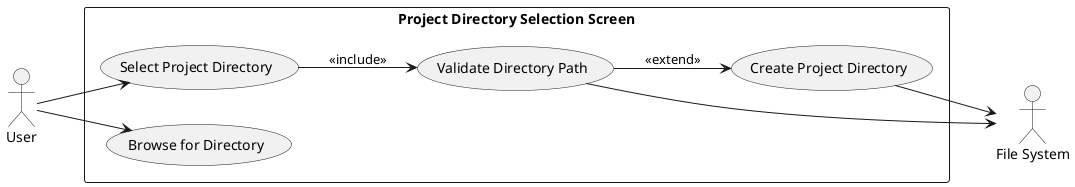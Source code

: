 @startuml
left to right direction
actor "User" as user
actor "File System" as fs

rectangle "Project Directory Selection Screen" {
  usecase "Select Project Directory" as UC1
  usecase "Browse for Directory" as UC2
  usecase "Validate Directory Path" as UC3
  usecase "Create Project Directory" as UC4
}

user --> UC1
user --> UC2
UC1 --> UC3 : <<include>>
UC3 --> UC4 : <<extend>>
UC3 --> fs
UC4 --> fs
@enduml